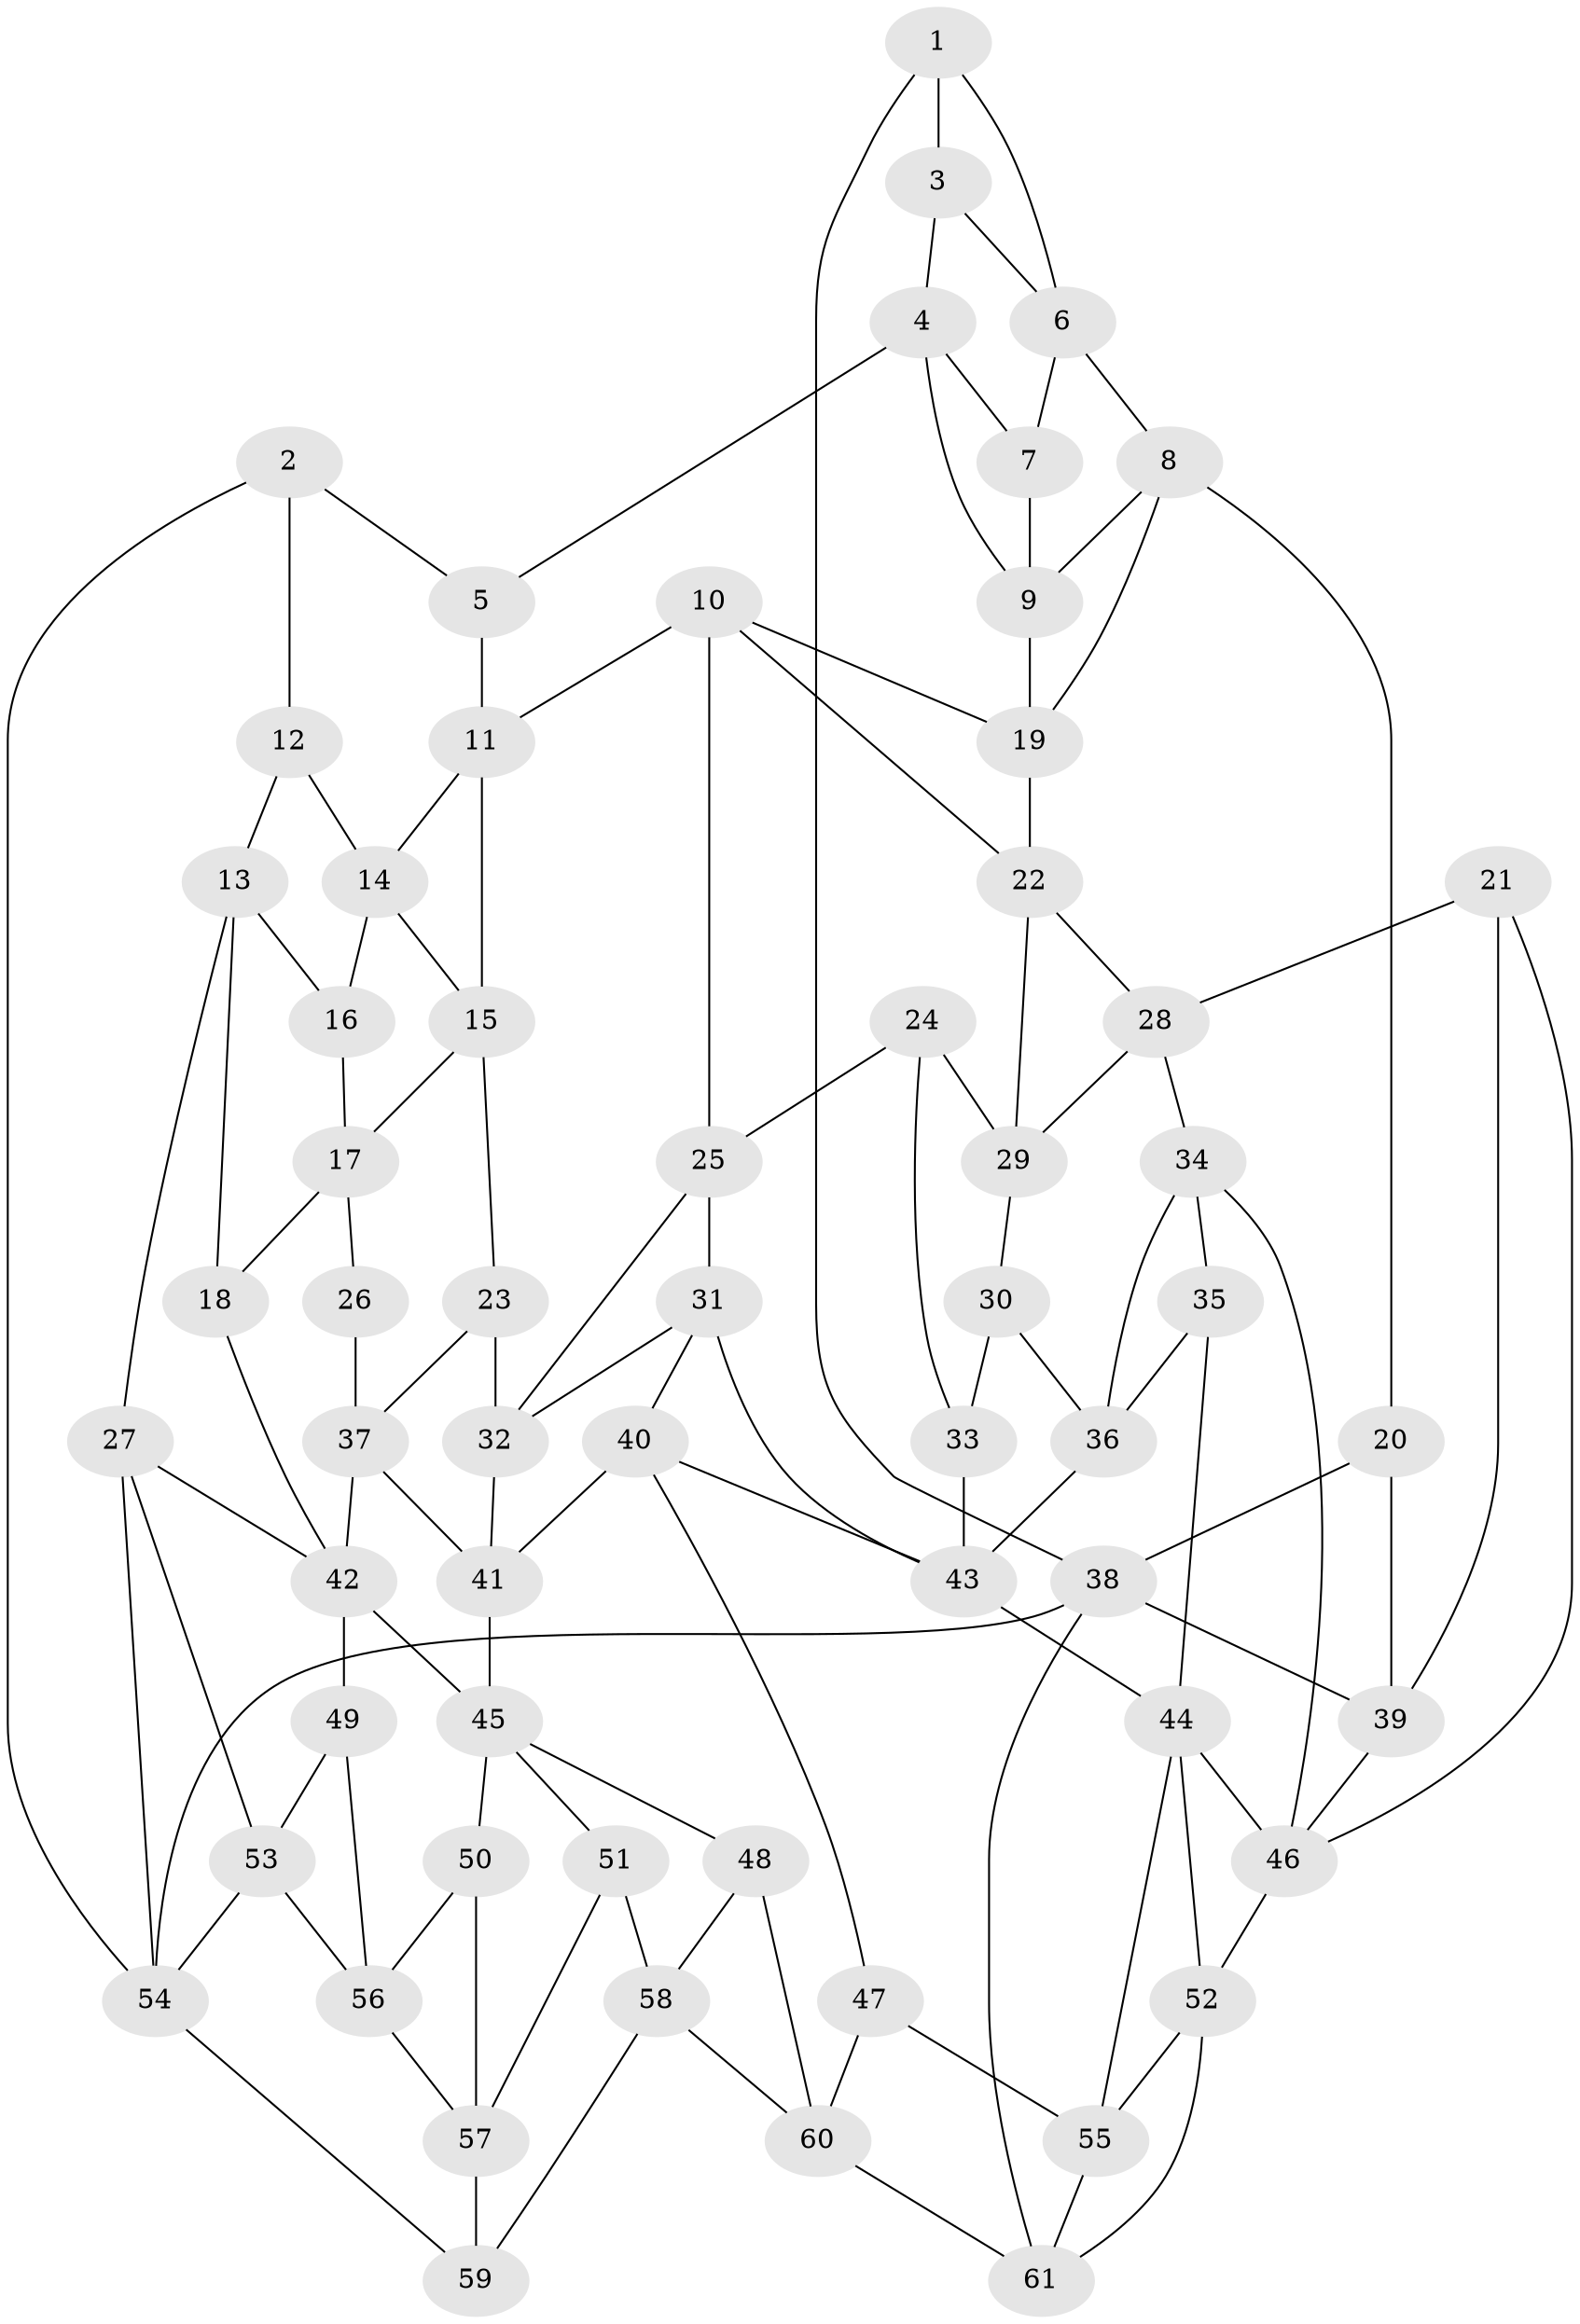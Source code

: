 // original degree distribution, {3: 0.03225806451612903, 6: 0.18548387096774194, 5: 0.6129032258064516, 4: 0.1693548387096774}
// Generated by graph-tools (version 1.1) at 2025/51/03/09/25 03:51:00]
// undirected, 61 vertices, 114 edges
graph export_dot {
graph [start="1"]
  node [color=gray90,style=filled];
  1;
  2;
  3;
  4;
  5;
  6;
  7;
  8;
  9;
  10;
  11;
  12;
  13;
  14;
  15;
  16;
  17;
  18;
  19;
  20;
  21;
  22;
  23;
  24;
  25;
  26;
  27;
  28;
  29;
  30;
  31;
  32;
  33;
  34;
  35;
  36;
  37;
  38;
  39;
  40;
  41;
  42;
  43;
  44;
  45;
  46;
  47;
  48;
  49;
  50;
  51;
  52;
  53;
  54;
  55;
  56;
  57;
  58;
  59;
  60;
  61;
  1 -- 3 [weight=1.0];
  1 -- 6 [weight=1.0];
  1 -- 38 [weight=1.0];
  2 -- 5 [weight=1.0];
  2 -- 12 [weight=1.0];
  2 -- 54 [weight=1.0];
  3 -- 4 [weight=1.0];
  3 -- 6 [weight=1.0];
  4 -- 5 [weight=1.0];
  4 -- 7 [weight=1.0];
  4 -- 9 [weight=1.0];
  5 -- 11 [weight=1.0];
  6 -- 7 [weight=1.0];
  6 -- 8 [weight=1.0];
  7 -- 9 [weight=1.0];
  8 -- 9 [weight=1.0];
  8 -- 19 [weight=1.0];
  8 -- 20 [weight=1.0];
  9 -- 19 [weight=1.0];
  10 -- 11 [weight=1.0];
  10 -- 19 [weight=1.0];
  10 -- 22 [weight=1.0];
  10 -- 25 [weight=1.0];
  11 -- 14 [weight=1.0];
  11 -- 15 [weight=1.0];
  12 -- 13 [weight=1.0];
  12 -- 14 [weight=1.0];
  13 -- 16 [weight=1.0];
  13 -- 18 [weight=1.0];
  13 -- 27 [weight=1.0];
  14 -- 15 [weight=1.0];
  14 -- 16 [weight=1.0];
  15 -- 17 [weight=1.0];
  15 -- 23 [weight=1.0];
  16 -- 17 [weight=1.0];
  17 -- 18 [weight=1.0];
  17 -- 26 [weight=1.0];
  18 -- 42 [weight=1.0];
  19 -- 22 [weight=1.0];
  20 -- 38 [weight=1.0];
  20 -- 39 [weight=1.0];
  21 -- 28 [weight=1.0];
  21 -- 39 [weight=1.0];
  21 -- 46 [weight=1.0];
  22 -- 28 [weight=1.0];
  22 -- 29 [weight=1.0];
  23 -- 32 [weight=1.0];
  23 -- 37 [weight=1.0];
  24 -- 25 [weight=1.0];
  24 -- 29 [weight=1.0];
  24 -- 33 [weight=1.0];
  25 -- 31 [weight=1.0];
  25 -- 32 [weight=1.0];
  26 -- 37 [weight=2.0];
  27 -- 42 [weight=1.0];
  27 -- 53 [weight=1.0];
  27 -- 54 [weight=1.0];
  28 -- 29 [weight=1.0];
  28 -- 34 [weight=1.0];
  29 -- 30 [weight=1.0];
  30 -- 33 [weight=1.0];
  30 -- 36 [weight=1.0];
  31 -- 32 [weight=1.0];
  31 -- 40 [weight=1.0];
  31 -- 43 [weight=1.0];
  32 -- 41 [weight=1.0];
  33 -- 43 [weight=2.0];
  34 -- 35 [weight=1.0];
  34 -- 36 [weight=1.0];
  34 -- 46 [weight=1.0];
  35 -- 36 [weight=1.0];
  35 -- 44 [weight=1.0];
  36 -- 43 [weight=1.0];
  37 -- 41 [weight=2.0];
  37 -- 42 [weight=1.0];
  38 -- 39 [weight=1.0];
  38 -- 54 [weight=2.0];
  38 -- 61 [weight=1.0];
  39 -- 46 [weight=1.0];
  40 -- 41 [weight=1.0];
  40 -- 43 [weight=1.0];
  40 -- 47 [weight=1.0];
  41 -- 45 [weight=2.0];
  42 -- 45 [weight=1.0];
  42 -- 49 [weight=2.0];
  43 -- 44 [weight=1.0];
  44 -- 46 [weight=1.0];
  44 -- 52 [weight=1.0];
  44 -- 55 [weight=1.0];
  45 -- 48 [weight=1.0];
  45 -- 50 [weight=1.0];
  45 -- 51 [weight=1.0];
  46 -- 52 [weight=1.0];
  47 -- 55 [weight=1.0];
  47 -- 60 [weight=1.0];
  48 -- 58 [weight=1.0];
  48 -- 60 [weight=1.0];
  49 -- 53 [weight=1.0];
  49 -- 56 [weight=1.0];
  50 -- 56 [weight=1.0];
  50 -- 57 [weight=1.0];
  51 -- 57 [weight=1.0];
  51 -- 58 [weight=1.0];
  52 -- 55 [weight=1.0];
  52 -- 61 [weight=1.0];
  53 -- 54 [weight=1.0];
  53 -- 56 [weight=1.0];
  54 -- 59 [weight=1.0];
  55 -- 61 [weight=1.0];
  56 -- 57 [weight=1.0];
  57 -- 59 [weight=1.0];
  58 -- 59 [weight=1.0];
  58 -- 60 [weight=1.0];
  60 -- 61 [weight=1.0];
}
